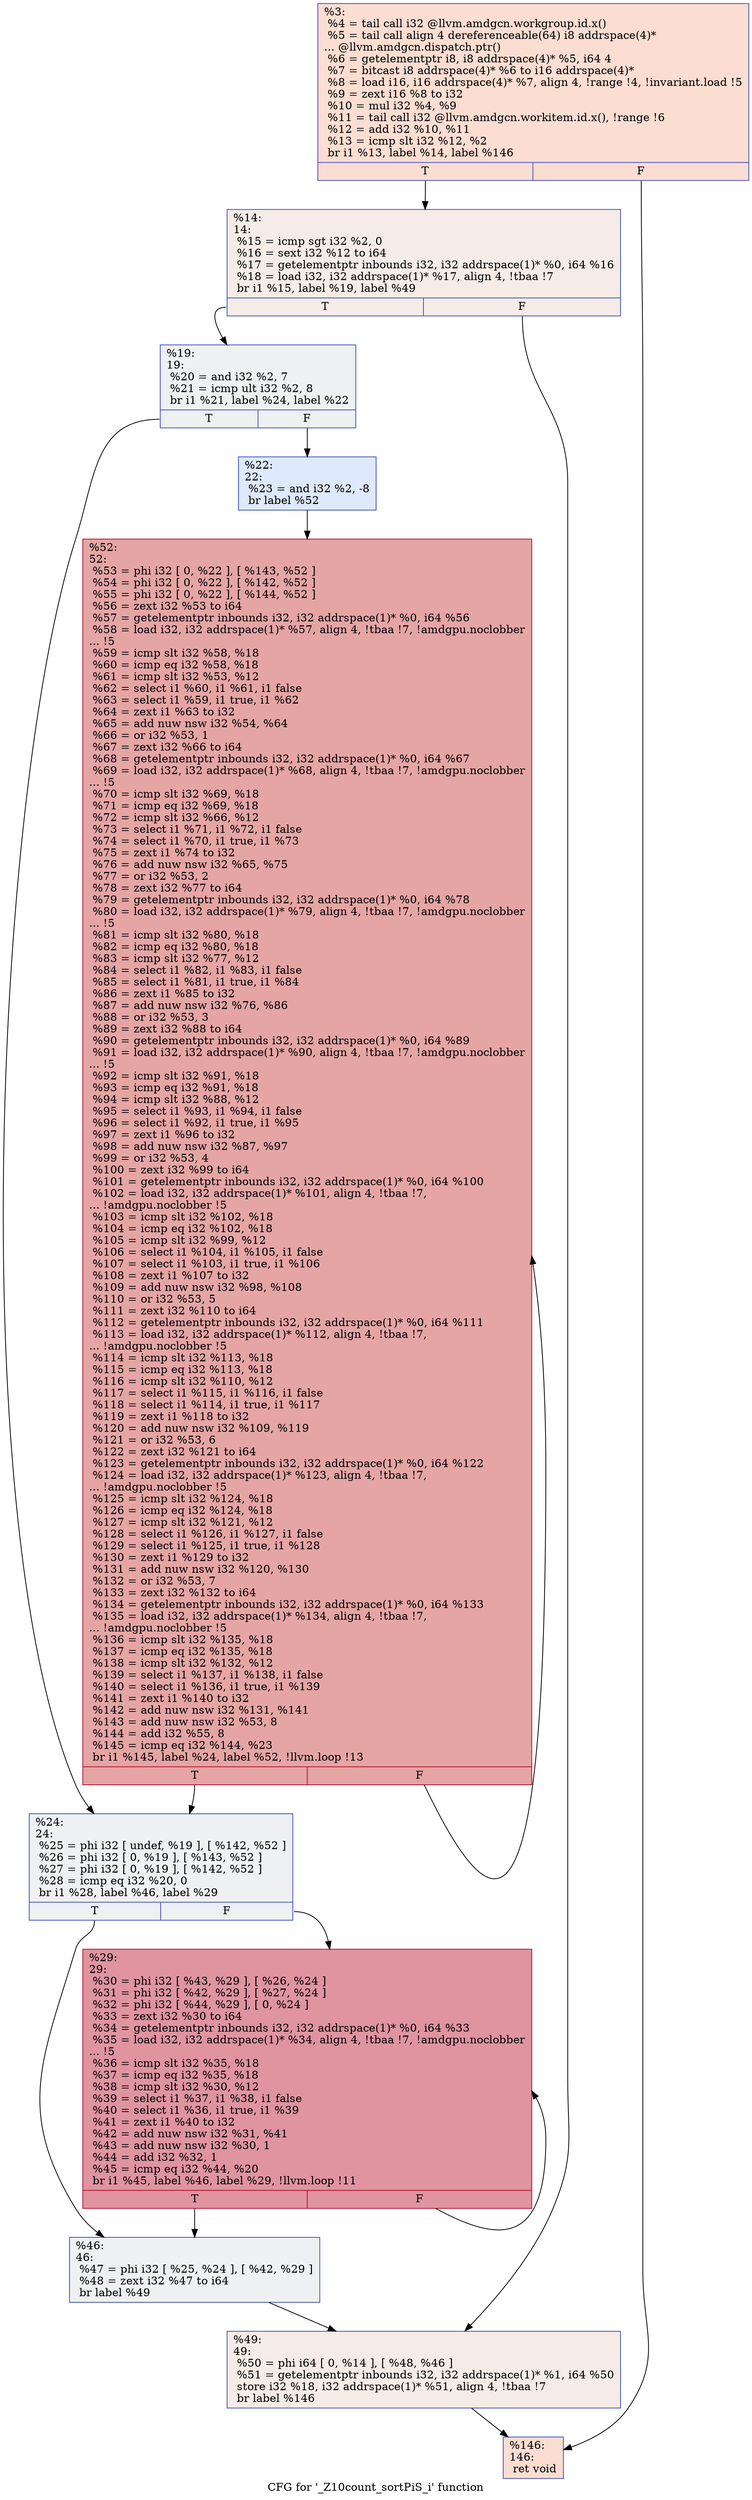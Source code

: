 digraph "CFG for '_Z10count_sortPiS_i' function" {
	label="CFG for '_Z10count_sortPiS_i' function";

	Node0x4f4c530 [shape=record,color="#3d50c3ff", style=filled, fillcolor="#f7b39670",label="{%3:\l  %4 = tail call i32 @llvm.amdgcn.workgroup.id.x()\l  %5 = tail call align 4 dereferenceable(64) i8 addrspace(4)*\l... @llvm.amdgcn.dispatch.ptr()\l  %6 = getelementptr i8, i8 addrspace(4)* %5, i64 4\l  %7 = bitcast i8 addrspace(4)* %6 to i16 addrspace(4)*\l  %8 = load i16, i16 addrspace(4)* %7, align 4, !range !4, !invariant.load !5\l  %9 = zext i16 %8 to i32\l  %10 = mul i32 %4, %9\l  %11 = tail call i32 @llvm.amdgcn.workitem.id.x(), !range !6\l  %12 = add i32 %10, %11\l  %13 = icmp slt i32 %12, %2\l  br i1 %13, label %14, label %146\l|{<s0>T|<s1>F}}"];
	Node0x4f4c530:s0 -> Node0x4f4e430;
	Node0x4f4c530:s1 -> Node0x4f4e4c0;
	Node0x4f4e430 [shape=record,color="#3d50c3ff", style=filled, fillcolor="#ead5c970",label="{%14:\l14:                                               \l  %15 = icmp sgt i32 %2, 0\l  %16 = sext i32 %12 to i64\l  %17 = getelementptr inbounds i32, i32 addrspace(1)* %0, i64 %16\l  %18 = load i32, i32 addrspace(1)* %17, align 4, !tbaa !7\l  br i1 %15, label %19, label %49\l|{<s0>T|<s1>F}}"];
	Node0x4f4e430:s0 -> Node0x4f4e9e0;
	Node0x4f4e430:s1 -> Node0x4f4ea70;
	Node0x4f4e9e0 [shape=record,color="#3d50c3ff", style=filled, fillcolor="#d9dce170",label="{%19:\l19:                                               \l  %20 = and i32 %2, 7\l  %21 = icmp ult i32 %2, 8\l  br i1 %21, label %24, label %22\l|{<s0>T|<s1>F}}"];
	Node0x4f4e9e0:s0 -> Node0x4f4ed00;
	Node0x4f4e9e0:s1 -> Node0x4f4ed50;
	Node0x4f4ed50 [shape=record,color="#3d50c3ff", style=filled, fillcolor="#b5cdfa70",label="{%22:\l22:                                               \l  %23 = and i32 %2, -8\l  br label %52\l}"];
	Node0x4f4ed50 -> Node0x4f4ef50;
	Node0x4f4ed00 [shape=record,color="#3d50c3ff", style=filled, fillcolor="#d9dce170",label="{%24:\l24:                                               \l  %25 = phi i32 [ undef, %19 ], [ %142, %52 ]\l  %26 = phi i32 [ 0, %19 ], [ %143, %52 ]\l  %27 = phi i32 [ 0, %19 ], [ %142, %52 ]\l  %28 = icmp eq i32 %20, 0\l  br i1 %28, label %46, label %29\l|{<s0>T|<s1>F}}"];
	Node0x4f4ed00:s0 -> Node0x4f4f770;
	Node0x4f4ed00:s1 -> Node0x4f4f800;
	Node0x4f4f800 [shape=record,color="#b70d28ff", style=filled, fillcolor="#b70d2870",label="{%29:\l29:                                               \l  %30 = phi i32 [ %43, %29 ], [ %26, %24 ]\l  %31 = phi i32 [ %42, %29 ], [ %27, %24 ]\l  %32 = phi i32 [ %44, %29 ], [ 0, %24 ]\l  %33 = zext i32 %30 to i64\l  %34 = getelementptr inbounds i32, i32 addrspace(1)* %0, i64 %33\l  %35 = load i32, i32 addrspace(1)* %34, align 4, !tbaa !7, !amdgpu.noclobber\l... !5\l  %36 = icmp slt i32 %35, %18\l  %37 = icmp eq i32 %35, %18\l  %38 = icmp slt i32 %30, %12\l  %39 = select i1 %37, i1 %38, i1 false\l  %40 = select i1 %36, i1 true, i1 %39\l  %41 = zext i1 %40 to i32\l  %42 = add nuw nsw i32 %31, %41\l  %43 = add nuw nsw i32 %30, 1\l  %44 = add i32 %32, 1\l  %45 = icmp eq i32 %44, %20\l  br i1 %45, label %46, label %29, !llvm.loop !11\l|{<s0>T|<s1>F}}"];
	Node0x4f4f800:s0 -> Node0x4f4f770;
	Node0x4f4f800:s1 -> Node0x4f4f800;
	Node0x4f4f770 [shape=record,color="#3d50c3ff", style=filled, fillcolor="#d9dce170",label="{%46:\l46:                                               \l  %47 = phi i32 [ %25, %24 ], [ %42, %29 ]\l  %48 = zext i32 %47 to i64\l  br label %49\l}"];
	Node0x4f4f770 -> Node0x4f4ea70;
	Node0x4f4ea70 [shape=record,color="#3d50c3ff", style=filled, fillcolor="#ead5c970",label="{%49:\l49:                                               \l  %50 = phi i64 [ 0, %14 ], [ %48, %46 ]\l  %51 = getelementptr inbounds i32, i32 addrspace(1)* %1, i64 %50\l  store i32 %18, i32 addrspace(1)* %51, align 4, !tbaa !7\l  br label %146\l}"];
	Node0x4f4ea70 -> Node0x4f4e4c0;
	Node0x4f4ef50 [shape=record,color="#b70d28ff", style=filled, fillcolor="#c5333470",label="{%52:\l52:                                               \l  %53 = phi i32 [ 0, %22 ], [ %143, %52 ]\l  %54 = phi i32 [ 0, %22 ], [ %142, %52 ]\l  %55 = phi i32 [ 0, %22 ], [ %144, %52 ]\l  %56 = zext i32 %53 to i64\l  %57 = getelementptr inbounds i32, i32 addrspace(1)* %0, i64 %56\l  %58 = load i32, i32 addrspace(1)* %57, align 4, !tbaa !7, !amdgpu.noclobber\l... !5\l  %59 = icmp slt i32 %58, %18\l  %60 = icmp eq i32 %58, %18\l  %61 = icmp slt i32 %53, %12\l  %62 = select i1 %60, i1 %61, i1 false\l  %63 = select i1 %59, i1 true, i1 %62\l  %64 = zext i1 %63 to i32\l  %65 = add nuw nsw i32 %54, %64\l  %66 = or i32 %53, 1\l  %67 = zext i32 %66 to i64\l  %68 = getelementptr inbounds i32, i32 addrspace(1)* %0, i64 %67\l  %69 = load i32, i32 addrspace(1)* %68, align 4, !tbaa !7, !amdgpu.noclobber\l... !5\l  %70 = icmp slt i32 %69, %18\l  %71 = icmp eq i32 %69, %18\l  %72 = icmp slt i32 %66, %12\l  %73 = select i1 %71, i1 %72, i1 false\l  %74 = select i1 %70, i1 true, i1 %73\l  %75 = zext i1 %74 to i32\l  %76 = add nuw nsw i32 %65, %75\l  %77 = or i32 %53, 2\l  %78 = zext i32 %77 to i64\l  %79 = getelementptr inbounds i32, i32 addrspace(1)* %0, i64 %78\l  %80 = load i32, i32 addrspace(1)* %79, align 4, !tbaa !7, !amdgpu.noclobber\l... !5\l  %81 = icmp slt i32 %80, %18\l  %82 = icmp eq i32 %80, %18\l  %83 = icmp slt i32 %77, %12\l  %84 = select i1 %82, i1 %83, i1 false\l  %85 = select i1 %81, i1 true, i1 %84\l  %86 = zext i1 %85 to i32\l  %87 = add nuw nsw i32 %76, %86\l  %88 = or i32 %53, 3\l  %89 = zext i32 %88 to i64\l  %90 = getelementptr inbounds i32, i32 addrspace(1)* %0, i64 %89\l  %91 = load i32, i32 addrspace(1)* %90, align 4, !tbaa !7, !amdgpu.noclobber\l... !5\l  %92 = icmp slt i32 %91, %18\l  %93 = icmp eq i32 %91, %18\l  %94 = icmp slt i32 %88, %12\l  %95 = select i1 %93, i1 %94, i1 false\l  %96 = select i1 %92, i1 true, i1 %95\l  %97 = zext i1 %96 to i32\l  %98 = add nuw nsw i32 %87, %97\l  %99 = or i32 %53, 4\l  %100 = zext i32 %99 to i64\l  %101 = getelementptr inbounds i32, i32 addrspace(1)* %0, i64 %100\l  %102 = load i32, i32 addrspace(1)* %101, align 4, !tbaa !7,\l... !amdgpu.noclobber !5\l  %103 = icmp slt i32 %102, %18\l  %104 = icmp eq i32 %102, %18\l  %105 = icmp slt i32 %99, %12\l  %106 = select i1 %104, i1 %105, i1 false\l  %107 = select i1 %103, i1 true, i1 %106\l  %108 = zext i1 %107 to i32\l  %109 = add nuw nsw i32 %98, %108\l  %110 = or i32 %53, 5\l  %111 = zext i32 %110 to i64\l  %112 = getelementptr inbounds i32, i32 addrspace(1)* %0, i64 %111\l  %113 = load i32, i32 addrspace(1)* %112, align 4, !tbaa !7,\l... !amdgpu.noclobber !5\l  %114 = icmp slt i32 %113, %18\l  %115 = icmp eq i32 %113, %18\l  %116 = icmp slt i32 %110, %12\l  %117 = select i1 %115, i1 %116, i1 false\l  %118 = select i1 %114, i1 true, i1 %117\l  %119 = zext i1 %118 to i32\l  %120 = add nuw nsw i32 %109, %119\l  %121 = or i32 %53, 6\l  %122 = zext i32 %121 to i64\l  %123 = getelementptr inbounds i32, i32 addrspace(1)* %0, i64 %122\l  %124 = load i32, i32 addrspace(1)* %123, align 4, !tbaa !7,\l... !amdgpu.noclobber !5\l  %125 = icmp slt i32 %124, %18\l  %126 = icmp eq i32 %124, %18\l  %127 = icmp slt i32 %121, %12\l  %128 = select i1 %126, i1 %127, i1 false\l  %129 = select i1 %125, i1 true, i1 %128\l  %130 = zext i1 %129 to i32\l  %131 = add nuw nsw i32 %120, %130\l  %132 = or i32 %53, 7\l  %133 = zext i32 %132 to i64\l  %134 = getelementptr inbounds i32, i32 addrspace(1)* %0, i64 %133\l  %135 = load i32, i32 addrspace(1)* %134, align 4, !tbaa !7,\l... !amdgpu.noclobber !5\l  %136 = icmp slt i32 %135, %18\l  %137 = icmp eq i32 %135, %18\l  %138 = icmp slt i32 %132, %12\l  %139 = select i1 %137, i1 %138, i1 false\l  %140 = select i1 %136, i1 true, i1 %139\l  %141 = zext i1 %140 to i32\l  %142 = add nuw nsw i32 %131, %141\l  %143 = add nuw nsw i32 %53, 8\l  %144 = add i32 %55, 8\l  %145 = icmp eq i32 %144, %23\l  br i1 %145, label %24, label %52, !llvm.loop !13\l|{<s0>T|<s1>F}}"];
	Node0x4f4ef50:s0 -> Node0x4f4ed00;
	Node0x4f4ef50:s1 -> Node0x4f4ef50;
	Node0x4f4e4c0 [shape=record,color="#3d50c3ff", style=filled, fillcolor="#f7b39670",label="{%146:\l146:                                              \l  ret void\l}"];
}
